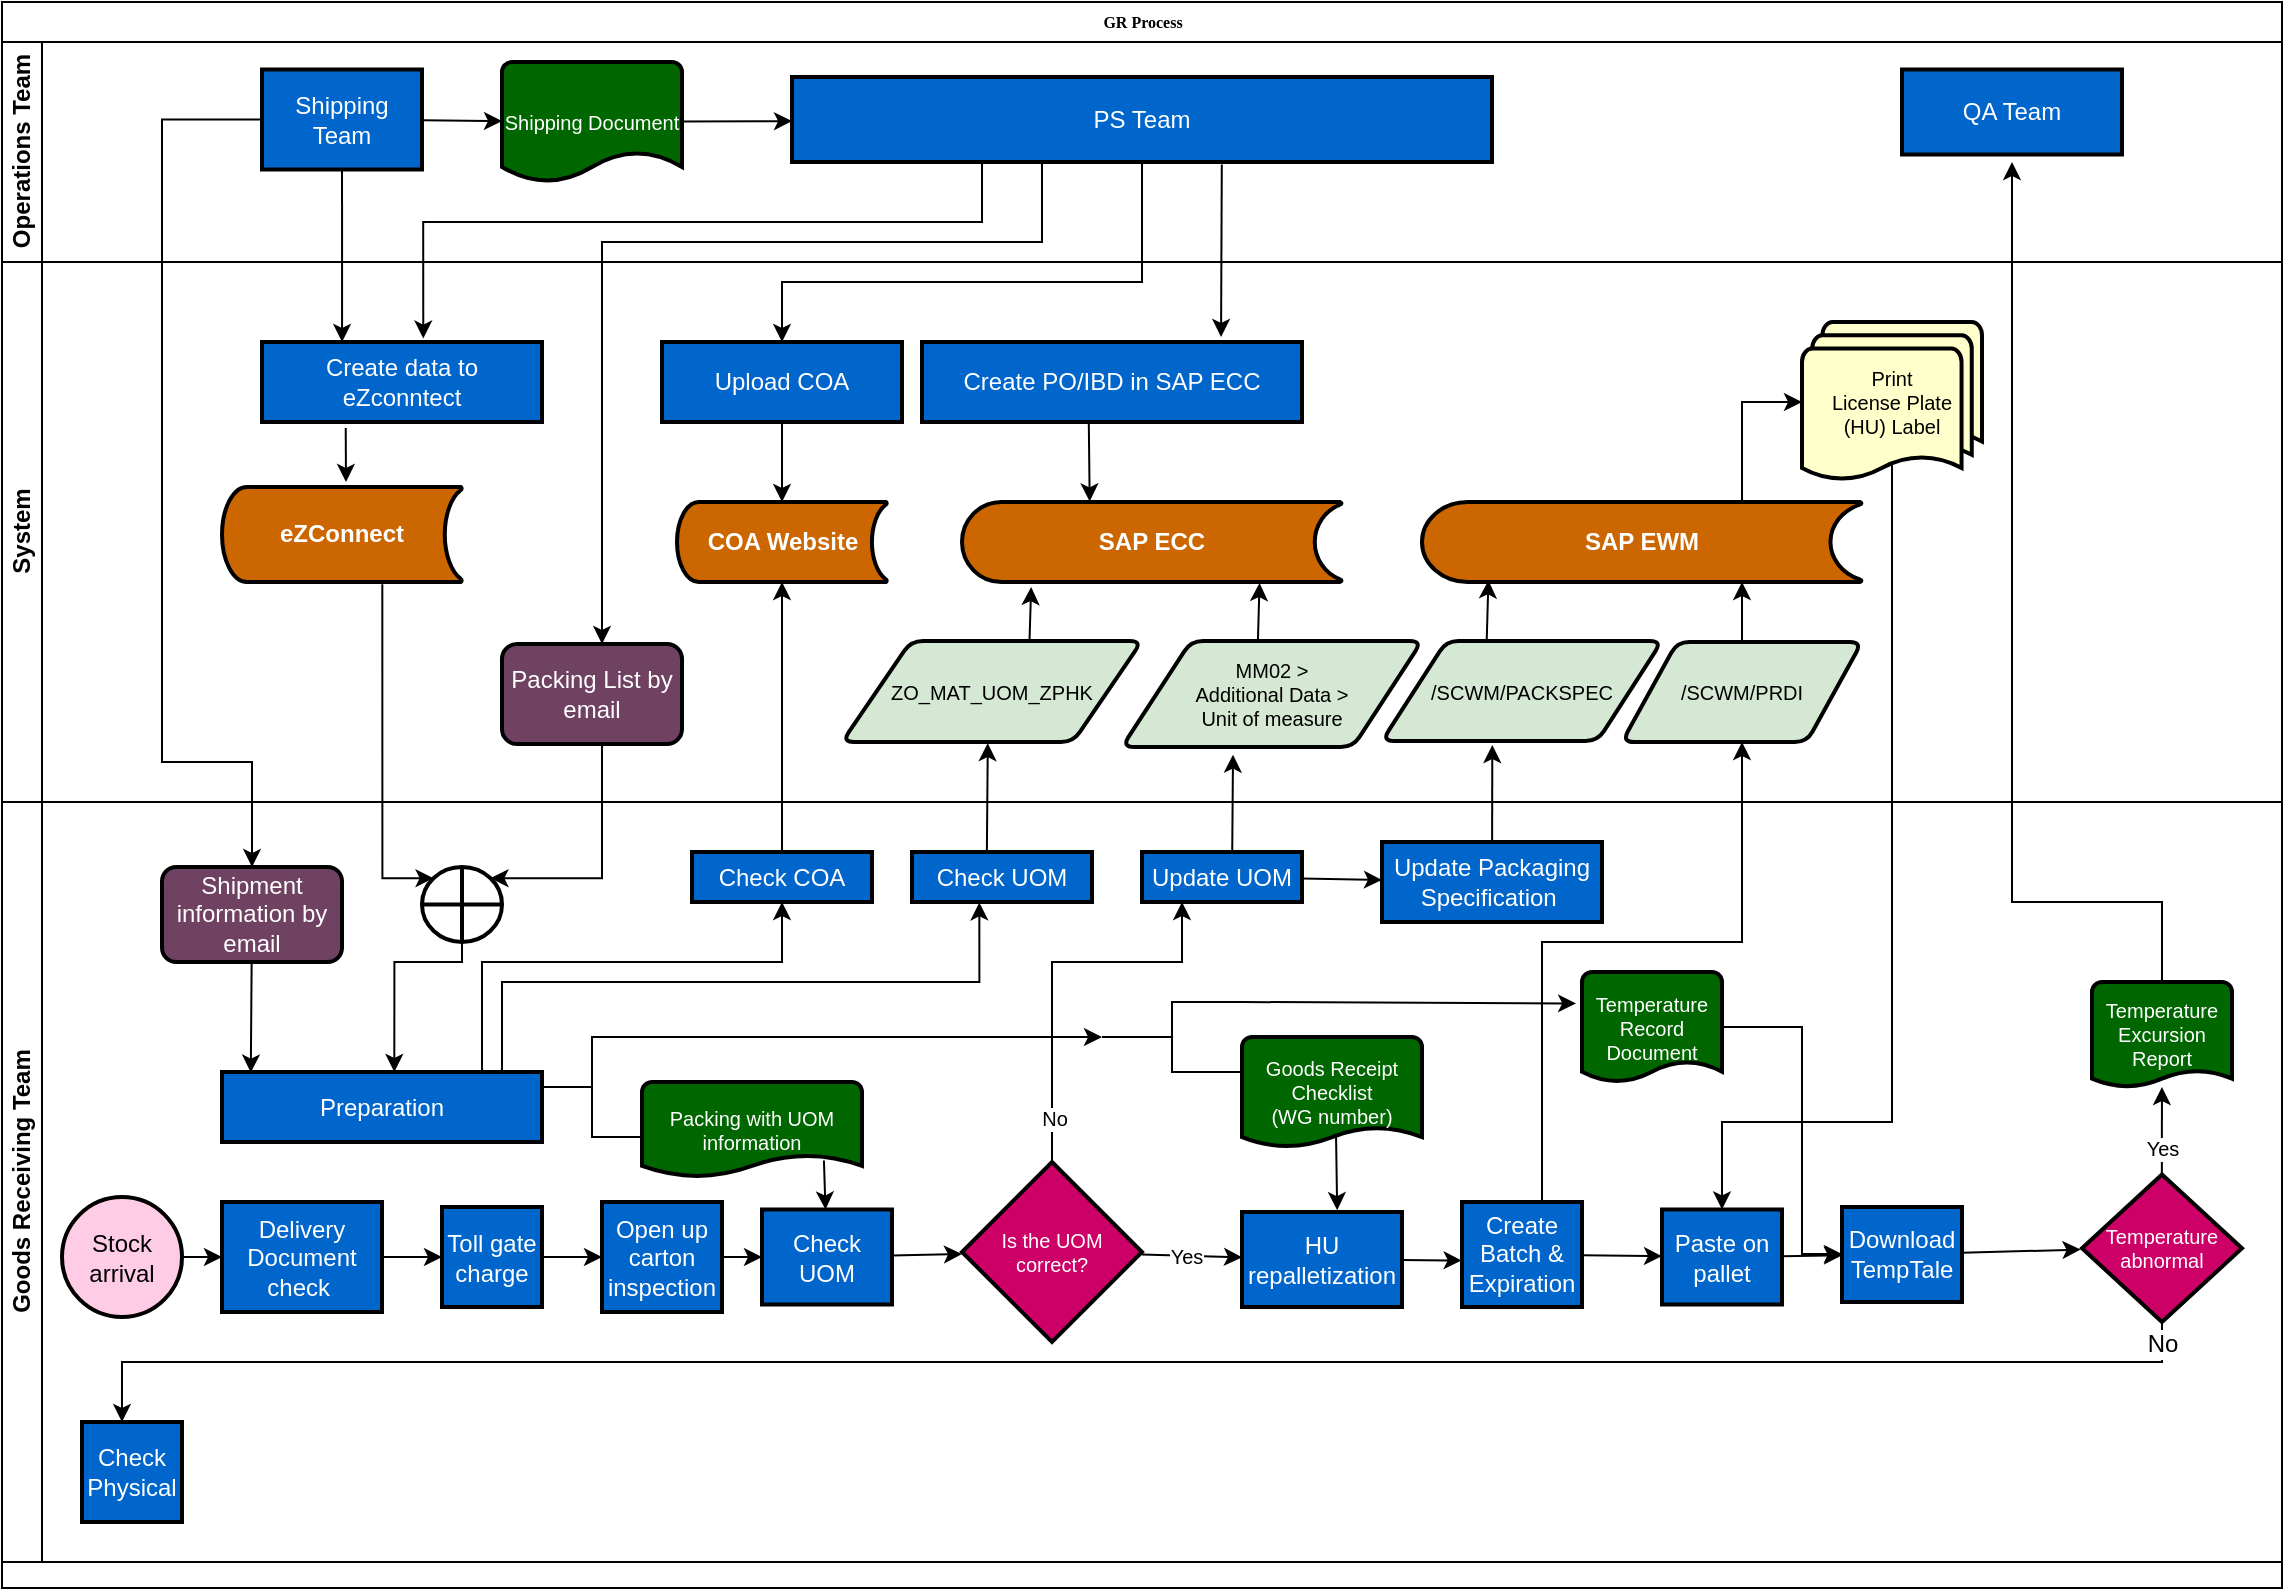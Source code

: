 <mxfile version="20.0.1" type="github">
  <diagram name="Page-1" id="c7488fd3-1785-93aa-aadb-54a6760d102a">
    <mxGraphModel dx="1874" dy="794" grid="1" gridSize="10" guides="1" tooltips="1" connect="1" arrows="1" fold="1" page="1" pageScale="1" pageWidth="1169" pageHeight="827" background="none" math="0" shadow="0">
      <root>
        <mxCell id="0" />
        <mxCell id="1" parent="0" />
        <mxCell id="2b4e8129b02d487f-1" value="GR Process" style="swimlane;html=1;childLayout=stackLayout;horizontal=1;startSize=20;horizontalStack=0;rounded=0;shadow=0;labelBackgroundColor=none;strokeWidth=1;fontFamily=Verdana;fontSize=8;align=center;" parent="1" vertex="1">
          <mxGeometry width="1140" height="793" as="geometry" />
        </mxCell>
        <mxCell id="Em4Xbs_RXhP2ANwOyE7_-51" style="edgeStyle=orthogonalEdgeStyle;rounded=0;orthogonalLoop=1;jettySize=auto;html=1;fontFamily=Helvetica;fontSize=10;fontColor=#FFFFFF;entryX=0.5;entryY=0;entryDx=0;entryDy=0;entryPerimeter=0;" parent="2b4e8129b02d487f-1" source="Em4Xbs_RXhP2ANwOyE7_-24" target="Em4Xbs_RXhP2ANwOyE7_-27" edge="1">
          <mxGeometry relative="1" as="geometry">
            <mxPoint x="400" y="120" as="sourcePoint" />
            <Array as="points">
              <mxPoint x="570" y="140" />
              <mxPoint x="390" y="140" />
            </Array>
          </mxGeometry>
        </mxCell>
        <mxCell id="2b4e8129b02d487f-2" value="Operations Team" style="swimlane;html=1;startSize=20;horizontal=0;" parent="2b4e8129b02d487f-1" vertex="1">
          <mxGeometry y="20" width="1140" height="110" as="geometry">
            <mxRectangle y="20" width="990" height="20" as="alternateBounds" />
          </mxGeometry>
        </mxCell>
        <mxCell id="Em4Xbs_RXhP2ANwOyE7_-25" value="" style="rounded=0;orthogonalLoop=1;jettySize=auto;html=1;fontFamily=Helvetica;fontSize=10;fontColor=#FFFFFF;" parent="2b4e8129b02d487f-2" source="Em4Xbs_RXhP2ANwOyE7_-11" target="Em4Xbs_RXhP2ANwOyE7_-24" edge="1">
          <mxGeometry relative="1" as="geometry" />
        </mxCell>
        <mxCell id="Em4Xbs_RXhP2ANwOyE7_-11" value="Shipping Document" style="strokeWidth=2;html=1;shape=mxgraph.flowchart.document2;whiteSpace=wrap;size=0.25;fontFamily=Helvetica;fontSize=10;fontColor=#FFFFFF;fillColor=#006600;" parent="2b4e8129b02d487f-2" vertex="1">
          <mxGeometry x="250" y="10" width="90" height="60" as="geometry" />
        </mxCell>
        <mxCell id="Em4Xbs_RXhP2ANwOyE7_-24" value="PS Team" style="whiteSpace=wrap;html=1;fillColor=#0066CC;fontColor=#FFFFFF;strokeWidth=2;" parent="2b4e8129b02d487f-2" vertex="1">
          <mxGeometry x="395" y="17.5" width="350" height="42.5" as="geometry" />
        </mxCell>
        <mxCell id="Em4Xbs_RXhP2ANwOyE7_-56" value="" style="edgeStyle=none;rounded=0;orthogonalLoop=1;jettySize=auto;html=1;fontFamily=Helvetica;fontSize=10;fontColor=#FFFFFF;" parent="2b4e8129b02d487f-2" source="Em4Xbs_RXhP2ANwOyE7_-55" target="Em4Xbs_RXhP2ANwOyE7_-11" edge="1">
          <mxGeometry relative="1" as="geometry" />
        </mxCell>
        <mxCell id="Em4Xbs_RXhP2ANwOyE7_-55" value="Shipping Team" style="whiteSpace=wrap;html=1;fillColor=#0066CC;fontColor=#FFFFFF;strokeWidth=2;" parent="2b4e8129b02d487f-2" vertex="1">
          <mxGeometry x="130" y="13.75" width="80" height="50" as="geometry" />
        </mxCell>
        <mxCell id="_yL_1v1rcMWnQihXfztT-48" value="QA Team" style="whiteSpace=wrap;html=1;fillColor=#0066CC;fontColor=#FFFFFF;strokeWidth=2;" vertex="1" parent="2b4e8129b02d487f-2">
          <mxGeometry x="950" y="13.75" width="110" height="42.5" as="geometry" />
        </mxCell>
        <mxCell id="Em4Xbs_RXhP2ANwOyE7_-58" value="" style="edgeStyle=orthogonalEdgeStyle;rounded=0;orthogonalLoop=1;jettySize=auto;html=1;fontFamily=Helvetica;fontSize=10;fontColor=#FFFFFF;elbow=vertical;" parent="2b4e8129b02d487f-1" source="Em4Xbs_RXhP2ANwOyE7_-55" target="Em4Xbs_RXhP2ANwOyE7_-57" edge="1">
          <mxGeometry relative="1" as="geometry">
            <Array as="points">
              <mxPoint x="80" y="59" />
              <mxPoint x="80" y="380" />
              <mxPoint x="125" y="380" />
            </Array>
          </mxGeometry>
        </mxCell>
        <mxCell id="Em4Xbs_RXhP2ANwOyE7_-65" value="" style="edgeStyle=none;rounded=0;orthogonalLoop=1;jettySize=auto;html=1;fontFamily=Helvetica;fontSize=10;fontColor=#FFFFFF;elbow=vertical;" parent="2b4e8129b02d487f-1" source="Em4Xbs_RXhP2ANwOyE7_-63" target="Em4Xbs_RXhP2ANwOyE7_-36" edge="1">
          <mxGeometry relative="1" as="geometry" />
        </mxCell>
        <mxCell id="Em4Xbs_RXhP2ANwOyE7_-96" style="edgeStyle=orthogonalEdgeStyle;rounded=0;orthogonalLoop=1;jettySize=auto;html=1;entryX=0;entryY=0;entryDx=0;entryDy=0;fontFamily=Helvetica;fontSize=10;fontColor=#FFFFFF;exitX=0.668;exitY=1.024;exitDx=0;exitDy=0;exitPerimeter=0;" parent="2b4e8129b02d487f-1" source="Em4Xbs_RXhP2ANwOyE7_-44" target="Em4Xbs_RXhP2ANwOyE7_-83" edge="1">
          <mxGeometry relative="1" as="geometry">
            <mxPoint x="200" y="300" as="sourcePoint" />
            <Array as="points">
              <mxPoint x="190" y="438" />
            </Array>
          </mxGeometry>
        </mxCell>
        <mxCell id="Em4Xbs_RXhP2ANwOyE7_-95" style="edgeStyle=orthogonalEdgeStyle;rounded=0;orthogonalLoop=1;jettySize=auto;html=1;entryX=1;entryY=0;entryDx=0;entryDy=0;fontFamily=Helvetica;fontSize=10;fontColor=#FFFFFF;" parent="2b4e8129b02d487f-1" source="Em4Xbs_RXhP2ANwOyE7_-60" target="Em4Xbs_RXhP2ANwOyE7_-83" edge="1">
          <mxGeometry relative="1" as="geometry">
            <Array as="points">
              <mxPoint x="300" y="438" />
            </Array>
          </mxGeometry>
        </mxCell>
        <mxCell id="Em4Xbs_RXhP2ANwOyE7_-97" style="edgeStyle=orthogonalEdgeStyle;rounded=0;orthogonalLoop=1;jettySize=auto;html=1;exitX=0.09;exitY=1.006;exitDx=0;exitDy=0;fontFamily=Helvetica;fontSize=10;fontColor=#FFFFFF;elbow=vertical;exitPerimeter=0;" parent="2b4e8129b02d487f-1" source="Em4Xbs_RXhP2ANwOyE7_-24" target="Em4Xbs_RXhP2ANwOyE7_-60" edge="1">
          <mxGeometry relative="1" as="geometry">
            <Array as="points">
              <mxPoint x="520" y="80" />
              <mxPoint x="520" y="120" />
              <mxPoint x="300" y="120" />
            </Array>
          </mxGeometry>
        </mxCell>
        <mxCell id="Em4Xbs_RXhP2ANwOyE7_-111" style="edgeStyle=none;rounded=0;orthogonalLoop=1;jettySize=auto;html=1;fontFamily=Helvetica;fontSize=10;fontColor=#FFFFFF;elbow=vertical;exitX=0.614;exitY=1.029;exitDx=0;exitDy=0;exitPerimeter=0;entryX=0.787;entryY=-0.063;entryDx=0;entryDy=0;entryPerimeter=0;" parent="2b4e8129b02d487f-1" source="Em4Xbs_RXhP2ANwOyE7_-24" edge="1" target="Em4Xbs_RXhP2ANwOyE7_-61">
          <mxGeometry relative="1" as="geometry">
            <mxPoint x="610" y="160" as="targetPoint" />
          </mxGeometry>
        </mxCell>
        <mxCell id="Em4Xbs_RXhP2ANwOyE7_-118" value="" style="rounded=0;orthogonalLoop=1;jettySize=auto;html=1;fontFamily=Helvetica;fontSize=10;fontColor=#FFFFFF;elbow=vertical;exitX=0.416;exitY=-0.012;exitDx=0;exitDy=0;exitPerimeter=0;entryX=0.486;entryY=1.011;entryDx=0;entryDy=0;entryPerimeter=0;" parent="2b4e8129b02d487f-1" source="Em4Xbs_RXhP2ANwOyE7_-66" target="Em4Xbs_RXhP2ANwOyE7_-67" edge="1">
          <mxGeometry relative="1" as="geometry" />
        </mxCell>
        <mxCell id="Em4Xbs_RXhP2ANwOyE7_-136" value="" style="rounded=0;orthogonalLoop=1;jettySize=auto;html=1;fontFamily=Helvetica;fontSize=10;fontColor=#000000;elbow=vertical;entryX=0.286;entryY=0;entryDx=0;entryDy=0;entryPerimeter=0;" parent="2b4e8129b02d487f-1" source="Em4Xbs_RXhP2ANwOyE7_-55" target="Em4Xbs_RXhP2ANwOyE7_-38" edge="1">
          <mxGeometry relative="1" as="geometry" />
        </mxCell>
        <mxCell id="Em4Xbs_RXhP2ANwOyE7_-142" style="edgeStyle=orthogonalEdgeStyle;rounded=0;orthogonalLoop=1;jettySize=auto;html=1;entryX=0.576;entryY=-0.043;entryDx=0;entryDy=0;entryPerimeter=0;fontFamily=Helvetica;fontSize=10;fontColor=#000000;elbow=vertical;" parent="2b4e8129b02d487f-1" source="Em4Xbs_RXhP2ANwOyE7_-24" target="Em4Xbs_RXhP2ANwOyE7_-38" edge="1">
          <mxGeometry relative="1" as="geometry">
            <Array as="points">
              <mxPoint x="490" y="110" />
              <mxPoint x="211" y="110" />
            </Array>
          </mxGeometry>
        </mxCell>
        <mxCell id="Em4Xbs_RXhP2ANwOyE7_-149" value="" style="edgeStyle=none;rounded=0;orthogonalLoop=1;jettySize=auto;html=1;fontFamily=Helvetica;fontSize=10;fontColor=#000000;elbow=vertical;entryX=0.37;entryY=1.072;entryDx=0;entryDy=0;entryPerimeter=0;exitX=0.564;exitY=-0.004;exitDx=0;exitDy=0;exitPerimeter=0;" parent="2b4e8129b02d487f-1" source="Em4Xbs_RXhP2ANwOyE7_-132" target="Em4Xbs_RXhP2ANwOyE7_-148" edge="1">
          <mxGeometry relative="1" as="geometry">
            <mxPoint x="616" y="420" as="sourcePoint" />
          </mxGeometry>
        </mxCell>
        <mxCell id="Em4Xbs_RXhP2ANwOyE7_-9" value="System" style="swimlane;html=1;startSize=20;horizontal=0;" parent="2b4e8129b02d487f-1" vertex="1">
          <mxGeometry y="130" width="1140" height="270" as="geometry" />
        </mxCell>
        <mxCell id="Em4Xbs_RXhP2ANwOyE7_-27" value="Upload COA" style="whiteSpace=wrap;html=1;fillColor=#0066CC;fontColor=#FFFFFF;strokeWidth=2;" parent="Em4Xbs_RXhP2ANwOyE7_-9" vertex="1">
          <mxGeometry x="330" y="40" width="120" height="40" as="geometry" />
        </mxCell>
        <mxCell id="Em4Xbs_RXhP2ANwOyE7_-34" value="&lt;font style=&quot;font-size: 12px;&quot;&gt;&lt;b&gt;SAP ECC&lt;/b&gt;&lt;/font&gt;" style="strokeWidth=2;html=1;shape=mxgraph.flowchart.stored_data;whiteSpace=wrap;fontFamily=Helvetica;fontSize=10;fontColor=#FFFFFF;fillColor=#CC6600;" parent="Em4Xbs_RXhP2ANwOyE7_-9" vertex="1">
          <mxGeometry x="480" y="120" width="190" height="40" as="geometry" />
        </mxCell>
        <mxCell id="Em4Xbs_RXhP2ANwOyE7_-36" value="&lt;b&gt;&lt;font style=&quot;font-size: 12px;&quot;&gt;COA Website&lt;/font&gt;&lt;/b&gt;" style="strokeWidth=2;html=1;shape=mxgraph.flowchart.stored_data;whiteSpace=wrap;fontFamily=Helvetica;fontSize=10;fontColor=#FFFFFF;fillColor=#CC6600;" parent="Em4Xbs_RXhP2ANwOyE7_-9" vertex="1">
          <mxGeometry x="337.5" y="120" width="105" height="40" as="geometry" />
        </mxCell>
        <mxCell id="Em4Xbs_RXhP2ANwOyE7_-37" value="" style="edgeStyle=none;rounded=0;orthogonalLoop=1;jettySize=auto;html=1;fontFamily=Helvetica;fontSize=10;fontColor=#FFFFFF;" parent="Em4Xbs_RXhP2ANwOyE7_-9" source="Em4Xbs_RXhP2ANwOyE7_-27" target="Em4Xbs_RXhP2ANwOyE7_-36" edge="1">
          <mxGeometry relative="1" as="geometry" />
        </mxCell>
        <mxCell id="Em4Xbs_RXhP2ANwOyE7_-45" value="" style="edgeStyle=none;rounded=0;orthogonalLoop=1;jettySize=auto;html=1;fontFamily=Helvetica;fontSize=10;fontColor=#FFFFFF;exitX=0.299;exitY=1.074;exitDx=0;exitDy=0;exitPerimeter=0;" parent="Em4Xbs_RXhP2ANwOyE7_-9" source="Em4Xbs_RXhP2ANwOyE7_-38" edge="1">
          <mxGeometry relative="1" as="geometry">
            <mxPoint x="172" y="110" as="targetPoint" />
          </mxGeometry>
        </mxCell>
        <mxCell id="Em4Xbs_RXhP2ANwOyE7_-38" value="Create data to eZconntect" style="whiteSpace=wrap;html=1;fillColor=#0066CC;fontColor=#FFFFFF;strokeWidth=2;" parent="Em4Xbs_RXhP2ANwOyE7_-9" vertex="1">
          <mxGeometry x="130" y="40" width="140" height="40" as="geometry" />
        </mxCell>
        <mxCell id="Em4Xbs_RXhP2ANwOyE7_-44" value="&lt;b&gt;&lt;font style=&quot;font-size: 12px;&quot;&gt;eZConnect&lt;/font&gt;&lt;/b&gt;" style="strokeWidth=2;html=1;shape=mxgraph.flowchart.stored_data;whiteSpace=wrap;fontFamily=Helvetica;fontSize=10;fontColor=#FFFFFF;fillColor=#CC6600;" parent="Em4Xbs_RXhP2ANwOyE7_-9" vertex="1">
          <mxGeometry x="110" y="112.5" width="120" height="47.5" as="geometry" />
        </mxCell>
        <mxCell id="Em4Xbs_RXhP2ANwOyE7_-62" value="" style="edgeStyle=none;rounded=0;orthogonalLoop=1;jettySize=auto;html=1;fontFamily=Helvetica;fontSize=10;fontColor=#FFFFFF;exitX=0.439;exitY=1.022;exitDx=0;exitDy=0;exitPerimeter=0;entryX=0.336;entryY=-0.007;entryDx=0;entryDy=0;entryPerimeter=0;" parent="Em4Xbs_RXhP2ANwOyE7_-9" source="Em4Xbs_RXhP2ANwOyE7_-61" target="Em4Xbs_RXhP2ANwOyE7_-34" edge="1">
          <mxGeometry relative="1" as="geometry" />
        </mxCell>
        <mxCell id="Em4Xbs_RXhP2ANwOyE7_-61" value="Create PO/IBD in SAP ECC" style="whiteSpace=wrap;html=1;fillColor=#0066CC;fontColor=#FFFFFF;strokeWidth=2;" parent="Em4Xbs_RXhP2ANwOyE7_-9" vertex="1">
          <mxGeometry x="460" y="40" width="190" height="40" as="geometry" />
        </mxCell>
        <mxCell id="Em4Xbs_RXhP2ANwOyE7_-108" value="" style="edgeStyle=none;rounded=0;orthogonalLoop=1;jettySize=auto;html=1;fontFamily=Helvetica;fontSize=10;fontColor=#FFFFFF;elbow=vertical;entryX=0.182;entryY=1.063;entryDx=0;entryDy=0;entryPerimeter=0;exitX=0.625;exitY=0.001;exitDx=0;exitDy=0;exitPerimeter=0;" parent="Em4Xbs_RXhP2ANwOyE7_-9" source="Em4Xbs_RXhP2ANwOyE7_-67" target="Em4Xbs_RXhP2ANwOyE7_-34" edge="1">
          <mxGeometry relative="1" as="geometry">
            <mxPoint x="535" y="175" as="targetPoint" />
          </mxGeometry>
        </mxCell>
        <mxCell id="Em4Xbs_RXhP2ANwOyE7_-67" value="ZO_MAT_UOM_ZPHK" style="shape=parallelogram;html=1;strokeWidth=2;perimeter=parallelogramPerimeter;whiteSpace=wrap;rounded=1;arcSize=12;size=0.23;fontFamily=Helvetica;fontSize=10;fontColor=#000000;fillColor=#D5E8D4;" parent="Em4Xbs_RXhP2ANwOyE7_-9" vertex="1">
          <mxGeometry x="420" y="189.5" width="150" height="50.5" as="geometry" />
        </mxCell>
        <mxCell id="Em4Xbs_RXhP2ANwOyE7_-60" value="Packing List by email" style="whiteSpace=wrap;html=1;fillColor=#704262;fontColor=#FFFFFF;rounded=1;strokeWidth=2;" parent="Em4Xbs_RXhP2ANwOyE7_-9" vertex="1">
          <mxGeometry x="250" y="191" width="90" height="50" as="geometry" />
        </mxCell>
        <mxCell id="_yL_1v1rcMWnQihXfztT-46" value="" style="rounded=0;orthogonalLoop=1;jettySize=auto;html=1;fontFamily=Helvetica;fontSize=10;fontColor=#FFFFFF;exitX=0.374;exitY=-0.01;exitDx=0;exitDy=0;entryX=0.151;entryY=0.98;entryDx=0;entryDy=0;entryPerimeter=0;exitPerimeter=0;" edge="1" parent="Em4Xbs_RXhP2ANwOyE7_-9" source="Em4Xbs_RXhP2ANwOyE7_-146" target="Em4Xbs_RXhP2ANwOyE7_-150">
          <mxGeometry relative="1" as="geometry" />
        </mxCell>
        <mxCell id="Em4Xbs_RXhP2ANwOyE7_-146" value="&lt;font style=&quot;font-size: 10px;&quot;&gt;/SCWM/PACKSPEC&lt;/font&gt;" style="shape=parallelogram;html=1;strokeWidth=2;perimeter=parallelogramPerimeter;whiteSpace=wrap;rounded=1;arcSize=12;size=0.23;fontFamily=Helvetica;fontSize=10;fontColor=#000000;fillColor=#D5E8D4;" parent="Em4Xbs_RXhP2ANwOyE7_-9" vertex="1">
          <mxGeometry x="690" y="189.5" width="140" height="50" as="geometry" />
        </mxCell>
        <mxCell id="_yL_1v1rcMWnQihXfztT-6" style="rounded=0;orthogonalLoop=1;jettySize=auto;html=1;entryX=0.783;entryY=1.013;entryDx=0;entryDy=0;entryPerimeter=0;fontSize=9;exitX=0.453;exitY=0.001;exitDx=0;exitDy=0;exitPerimeter=0;" edge="1" parent="Em4Xbs_RXhP2ANwOyE7_-9" source="Em4Xbs_RXhP2ANwOyE7_-148" target="Em4Xbs_RXhP2ANwOyE7_-34">
          <mxGeometry relative="1" as="geometry" />
        </mxCell>
        <mxCell id="Em4Xbs_RXhP2ANwOyE7_-148" value="&lt;font style=&quot;font-size: 10px;&quot;&gt;MM02 &amp;gt; &lt;br&gt;Additional Data &amp;gt; &lt;br&gt;Unit of measure&lt;/font&gt;" style="shape=parallelogram;html=1;strokeWidth=2;perimeter=parallelogramPerimeter;whiteSpace=wrap;rounded=1;arcSize=12;size=0.23;fontFamily=Helvetica;fontSize=10;fontColor=#000000;fillColor=#D5E8D4;" parent="Em4Xbs_RXhP2ANwOyE7_-9" vertex="1">
          <mxGeometry x="560" y="189.5" width="150" height="53" as="geometry" />
        </mxCell>
        <mxCell id="_yL_1v1rcMWnQihXfztT-47" style="edgeStyle=orthogonalEdgeStyle;rounded=0;orthogonalLoop=1;jettySize=auto;html=1;entryX=0;entryY=0.5;entryDx=0;entryDy=0;entryPerimeter=0;fontFamily=Helvetica;fontSize=10;fontColor=#FFFFFF;" edge="1" parent="Em4Xbs_RXhP2ANwOyE7_-9" source="Em4Xbs_RXhP2ANwOyE7_-150" target="_yL_1v1rcMWnQihXfztT-25">
          <mxGeometry relative="1" as="geometry">
            <Array as="points">
              <mxPoint x="870" y="70" />
            </Array>
          </mxGeometry>
        </mxCell>
        <mxCell id="Em4Xbs_RXhP2ANwOyE7_-150" value="&lt;b&gt;&lt;font style=&quot;font-size: 12px;&quot;&gt;SAP EWM&lt;/font&gt;&lt;/b&gt;" style="strokeWidth=2;html=1;shape=mxgraph.flowchart.stored_data;whiteSpace=wrap;fontFamily=Helvetica;fontSize=10;fontColor=#FFFFFF;fillColor=#CC6600;" parent="Em4Xbs_RXhP2ANwOyE7_-9" vertex="1">
          <mxGeometry x="710" y="120" width="220" height="40" as="geometry" />
        </mxCell>
        <mxCell id="_yL_1v1rcMWnQihXfztT-21" value="" style="edgeStyle=none;rounded=0;orthogonalLoop=1;jettySize=auto;html=1;fontFamily=Helvetica;fontSize=10;fontColor=#FFFFFF;" edge="1" parent="Em4Xbs_RXhP2ANwOyE7_-9">
          <mxGeometry relative="1" as="geometry">
            <mxPoint x="870" y="190" as="sourcePoint" />
            <mxPoint x="870" y="160" as="targetPoint" />
          </mxGeometry>
        </mxCell>
        <mxCell id="_yL_1v1rcMWnQihXfztT-19" value="/SCWM/PRDI" style="shape=parallelogram;html=1;strokeWidth=2;perimeter=parallelogramPerimeter;whiteSpace=wrap;rounded=1;arcSize=12;size=0.23;fontFamily=Helvetica;fontSize=10;fontColor=#000000;fillColor=#D5E8D4;" vertex="1" parent="Em4Xbs_RXhP2ANwOyE7_-9">
          <mxGeometry x="810" y="190" width="120" height="50" as="geometry" />
        </mxCell>
        <mxCell id="_yL_1v1rcMWnQihXfztT-25" value="Print&lt;br&gt;License Plate&lt;br&gt;(HU) Label" style="strokeWidth=2;html=1;shape=mxgraph.flowchart.multi-document;whiteSpace=wrap;fontFamily=Helvetica;fontSize=10;fontColor=#000000;fillColor=#FFFFCC;" vertex="1" parent="Em4Xbs_RXhP2ANwOyE7_-9">
          <mxGeometry x="900" y="30" width="90" height="80" as="geometry" />
        </mxCell>
        <mxCell id="_yL_1v1rcMWnQihXfztT-1" value="" style="edgeStyle=none;rounded=0;orthogonalLoop=1;jettySize=auto;html=1;entryX=0.394;entryY=1.04;entryDx=0;entryDy=0;entryPerimeter=0;" edge="1" parent="2b4e8129b02d487f-1" source="Em4Xbs_RXhP2ANwOyE7_-154" target="Em4Xbs_RXhP2ANwOyE7_-146">
          <mxGeometry relative="1" as="geometry">
            <mxPoint x="750" y="370" as="targetPoint" />
          </mxGeometry>
        </mxCell>
        <mxCell id="_yL_1v1rcMWnQihXfztT-22" style="edgeStyle=orthogonalEdgeStyle;rounded=0;orthogonalLoop=1;jettySize=auto;html=1;fontFamily=Helvetica;fontSize=10;fontColor=#FFFFFF;" edge="1" parent="2b4e8129b02d487f-1" source="_yL_1v1rcMWnQihXfztT-10" target="_yL_1v1rcMWnQihXfztT-19">
          <mxGeometry relative="1" as="geometry">
            <Array as="points">
              <mxPoint x="770" y="470" />
              <mxPoint x="870" y="470" />
            </Array>
          </mxGeometry>
        </mxCell>
        <mxCell id="_yL_1v1rcMWnQihXfztT-37" style="edgeStyle=orthogonalEdgeStyle;rounded=0;orthogonalLoop=1;jettySize=auto;html=1;entryX=0.5;entryY=0;entryDx=0;entryDy=0;fontFamily=Helvetica;fontSize=10;fontColor=#FFFFFF;exitX=0.5;exitY=0.88;exitDx=0;exitDy=0;exitPerimeter=0;" edge="1" parent="2b4e8129b02d487f-1" source="_yL_1v1rcMWnQihXfztT-25" target="_yL_1v1rcMWnQihXfztT-34">
          <mxGeometry relative="1" as="geometry">
            <Array as="points">
              <mxPoint x="945" y="560" />
              <mxPoint x="860" y="560" />
            </Array>
          </mxGeometry>
        </mxCell>
        <mxCell id="_yL_1v1rcMWnQihXfztT-68" style="edgeStyle=orthogonalEdgeStyle;rounded=0;orthogonalLoop=1;jettySize=auto;html=1;fontFamily=Helvetica;fontSize=12;fontColor=#FFFFFF;" edge="1" parent="2b4e8129b02d487f-1" source="_yL_1v1rcMWnQihXfztT-58">
          <mxGeometry relative="1" as="geometry">
            <mxPoint x="1005" y="80" as="targetPoint" />
            <Array as="points">
              <mxPoint x="1080" y="450" />
              <mxPoint x="1005" y="450" />
            </Array>
          </mxGeometry>
        </mxCell>
        <mxCell id="2b4e8129b02d487f-3" value="Goods Receiving Team" style="swimlane;html=1;startSize=20;horizontal=0;" parent="2b4e8129b02d487f-1" vertex="1">
          <mxGeometry y="400" width="1140" height="380" as="geometry" />
        </mxCell>
        <mxCell id="_yL_1v1rcMWnQihXfztT-28" value="" style="edgeStyle=none;rounded=0;orthogonalLoop=1;jettySize=auto;html=1;fontFamily=Helvetica;fontSize=10;fontColor=#FFFFFF;" edge="1" parent="2b4e8129b02d487f-3" source="Em4Xbs_RXhP2ANwOyE7_-10" target="_yL_1v1rcMWnQihXfztT-26">
          <mxGeometry relative="1" as="geometry" />
        </mxCell>
        <mxCell id="Em4Xbs_RXhP2ANwOyE7_-10" value="Stock arrival" style="strokeWidth=2;html=1;shape=mxgraph.flowchart.start_2;whiteSpace=wrap;fillColor=#FFCCE6;fontColor=#000000;" parent="2b4e8129b02d487f-3" vertex="1">
          <mxGeometry x="30" y="197.5" width="60" height="60" as="geometry" />
        </mxCell>
        <mxCell id="Em4Xbs_RXhP2ANwOyE7_-72" value="" style="edgeStyle=none;rounded=0;orthogonalLoop=1;jettySize=auto;html=1;fontFamily=Helvetica;fontSize=10;fontColor=#FFFFFF;elbow=vertical;entryX=0.09;entryY=0.008;entryDx=0;entryDy=0;entryPerimeter=0;" parent="2b4e8129b02d487f-3" source="Em4Xbs_RXhP2ANwOyE7_-57" edge="1" target="Em4Xbs_RXhP2ANwOyE7_-102">
          <mxGeometry relative="1" as="geometry">
            <mxPoint x="152.5" y="135" as="targetPoint" />
          </mxGeometry>
        </mxCell>
        <mxCell id="Em4Xbs_RXhP2ANwOyE7_-57" value="Shipment information by email" style="whiteSpace=wrap;html=1;fillColor=#704262;fontColor=#FFFFFF;rounded=1;strokeWidth=2;" parent="2b4e8129b02d487f-3" vertex="1">
          <mxGeometry x="80" y="32.5" width="90" height="47.5" as="geometry" />
        </mxCell>
        <mxCell id="Em4Xbs_RXhP2ANwOyE7_-63" value="Check COA" style="whiteSpace=wrap;html=1;fillColor=#0066CC;fontColor=#FFFFFF;strokeWidth=2;" parent="2b4e8129b02d487f-3" vertex="1">
          <mxGeometry x="345" y="25" width="90" height="25" as="geometry" />
        </mxCell>
        <mxCell id="Em4Xbs_RXhP2ANwOyE7_-66" value="Check UOM" style="whiteSpace=wrap;html=1;fillColor=#0066CC;fontColor=#FFFFFF;strokeWidth=2;" parent="2b4e8129b02d487f-3" vertex="1">
          <mxGeometry x="455" y="25" width="90" height="25" as="geometry" />
        </mxCell>
        <mxCell id="Em4Xbs_RXhP2ANwOyE7_-83" value="" style="shape=orEllipse;perimeter=ellipsePerimeter;whiteSpace=wrap;html=1;backgroundOutline=1;fontFamily=Helvetica;fontSize=10;fontColor=#FFFFFF;strokeColor=default;strokeWidth=2;fillColor=#FFFFFF;" parent="2b4e8129b02d487f-3" vertex="1">
          <mxGeometry x="210" y="32.5" width="40" height="37.5" as="geometry" />
        </mxCell>
        <mxCell id="Em4Xbs_RXhP2ANwOyE7_-85" style="rounded=0;orthogonalLoop=1;jettySize=auto;html=1;fontFamily=Helvetica;fontSize=10;fontColor=#FFFFFF;elbow=vertical;edgeStyle=orthogonalEdgeStyle;" parent="2b4e8129b02d487f-3" source="Em4Xbs_RXhP2ANwOyE7_-83" edge="1">
          <mxGeometry relative="1" as="geometry">
            <mxPoint x="196.154" y="135" as="targetPoint" />
            <Array as="points">
              <mxPoint x="230" y="80" />
              <mxPoint x="196" y="80" />
            </Array>
          </mxGeometry>
        </mxCell>
        <mxCell id="Em4Xbs_RXhP2ANwOyE7_-105" style="edgeStyle=orthogonalEdgeStyle;rounded=0;orthogonalLoop=1;jettySize=auto;html=1;entryX=0.5;entryY=1;entryDx=0;entryDy=0;fontFamily=Helvetica;fontSize=10;fontColor=#FFFFFF;elbow=vertical;" parent="2b4e8129b02d487f-3" source="Em4Xbs_RXhP2ANwOyE7_-102" target="Em4Xbs_RXhP2ANwOyE7_-63" edge="1">
          <mxGeometry relative="1" as="geometry">
            <Array as="points">
              <mxPoint x="240" y="80" />
              <mxPoint x="390" y="80" />
            </Array>
          </mxGeometry>
        </mxCell>
        <mxCell id="Em4Xbs_RXhP2ANwOyE7_-102" value="Preparation" style="whiteSpace=wrap;html=1;fillColor=#0066CC;fontColor=#FFFFFF;strokeWidth=2;" parent="2b4e8129b02d487f-3" vertex="1">
          <mxGeometry x="110" y="135" width="160" height="35" as="geometry" />
        </mxCell>
        <mxCell id="Em4Xbs_RXhP2ANwOyE7_-116" value="" style="edgeStyle=none;rounded=0;orthogonalLoop=1;jettySize=auto;html=1;fontFamily=Helvetica;fontSize=10;fontColor=#FFFFFF;elbow=vertical;" parent="2b4e8129b02d487f-3" source="Em4Xbs_RXhP2ANwOyE7_-112" target="Em4Xbs_RXhP2ANwOyE7_-115" edge="1">
          <mxGeometry relative="1" as="geometry" />
        </mxCell>
        <mxCell id="Em4Xbs_RXhP2ANwOyE7_-112" value="Open up carton inspection" style="whiteSpace=wrap;html=1;fillColor=#0066CC;fontColor=#FFFFFF;strokeWidth=2;" parent="2b4e8129b02d487f-3" vertex="1">
          <mxGeometry x="300" y="200" width="60" height="55" as="geometry" />
        </mxCell>
        <mxCell id="Em4Xbs_RXhP2ANwOyE7_-123" value="" style="edgeStyle=none;rounded=0;orthogonalLoop=1;jettySize=auto;html=1;fontFamily=Helvetica;fontSize=10;fontColor=#FFFFFF;elbow=vertical;" parent="2b4e8129b02d487f-3" source="Em4Xbs_RXhP2ANwOyE7_-115" target="Em4Xbs_RXhP2ANwOyE7_-122" edge="1">
          <mxGeometry relative="1" as="geometry" />
        </mxCell>
        <mxCell id="Em4Xbs_RXhP2ANwOyE7_-115" value="Check UOM" style="whiteSpace=wrap;html=1;fillColor=#0066CC;fontColor=#FFFFFF;strokeWidth=2;" parent="2b4e8129b02d487f-3" vertex="1">
          <mxGeometry x="380" y="203.75" width="65" height="47.5" as="geometry" />
        </mxCell>
        <mxCell id="Em4Xbs_RXhP2ANwOyE7_-117" style="edgeStyle=orthogonalEdgeStyle;rounded=0;orthogonalLoop=1;jettySize=auto;html=1;fontFamily=Helvetica;fontSize=10;fontColor=#FFFFFF;elbow=vertical;entryX=0.374;entryY=1.008;entryDx=0;entryDy=0;entryPerimeter=0;" parent="2b4e8129b02d487f-3" source="Em4Xbs_RXhP2ANwOyE7_-102" target="Em4Xbs_RXhP2ANwOyE7_-66" edge="1">
          <mxGeometry relative="1" as="geometry">
            <mxPoint x="250" y="130" as="sourcePoint" />
            <mxPoint x="540" y="90" as="targetPoint" />
            <Array as="points">
              <mxPoint x="250" y="90" />
              <mxPoint x="489" y="90" />
            </Array>
          </mxGeometry>
        </mxCell>
        <mxCell id="Em4Xbs_RXhP2ANwOyE7_-121" value="" style="edgeStyle=none;rounded=0;orthogonalLoop=1;jettySize=auto;html=1;fontFamily=Helvetica;fontSize=10;fontColor=#FFFFFF;elbow=vertical;exitX=0.827;exitY=0.826;exitDx=0;exitDy=0;exitPerimeter=0;" parent="2b4e8129b02d487f-3" source="Em4Xbs_RXhP2ANwOyE7_-119" target="Em4Xbs_RXhP2ANwOyE7_-115" edge="1">
          <mxGeometry relative="1" as="geometry" />
        </mxCell>
        <mxCell id="Em4Xbs_RXhP2ANwOyE7_-119" value="Packing with UOM information" style="strokeWidth=2;html=1;shape=mxgraph.flowchart.document2;whiteSpace=wrap;size=0.233;fontFamily=Helvetica;fontSize=10;fontColor=#FFFFFF;fillColor=#006600;" parent="2b4e8129b02d487f-3" vertex="1">
          <mxGeometry x="320" y="140" width="110" height="47.5" as="geometry" />
        </mxCell>
        <mxCell id="Em4Xbs_RXhP2ANwOyE7_-122" value="Is the UOM correct?" style="strokeWidth=2;html=1;shape=mxgraph.flowchart.decision;whiteSpace=wrap;fontFamily=Helvetica;fontSize=10;fontColor=#FFFFFF;fillColor=#CC0066;" parent="2b4e8129b02d487f-3" vertex="1">
          <mxGeometry x="480" y="180" width="90" height="90" as="geometry" />
        </mxCell>
        <mxCell id="Em4Xbs_RXhP2ANwOyE7_-132" value="Update UOM" style="whiteSpace=wrap;html=1;fillColor=#0066CC;fontColor=#FFFFFF;strokeWidth=2;" parent="2b4e8129b02d487f-3" vertex="1">
          <mxGeometry x="570" y="25" width="80" height="25" as="geometry" />
        </mxCell>
        <mxCell id="Em4Xbs_RXhP2ANwOyE7_-133" value="" style="edgeStyle=orthogonalEdgeStyle;rounded=0;orthogonalLoop=1;jettySize=auto;html=1;fontFamily=Helvetica;fontSize=10;fontColor=#000000;elbow=vertical;" parent="2b4e8129b02d487f-3" source="Em4Xbs_RXhP2ANwOyE7_-122" target="Em4Xbs_RXhP2ANwOyE7_-132" edge="1">
          <mxGeometry relative="1" as="geometry">
            <Array as="points">
              <mxPoint x="525" y="80" />
              <mxPoint x="590" y="80" />
            </Array>
          </mxGeometry>
        </mxCell>
        <mxCell id="Em4Xbs_RXhP2ANwOyE7_-134" value="&lt;font style=&quot;&quot; color=&quot;#000000&quot;&gt;No&lt;/font&gt;" style="edgeLabel;html=1;align=center;verticalAlign=middle;resizable=0;points=[];fontSize=10;fontFamily=Helvetica;fontColor=#FFFFFF;" parent="Em4Xbs_RXhP2ANwOyE7_-133" vertex="1" connectable="0">
          <mxGeometry x="-0.772" y="-1" relative="1" as="geometry">
            <mxPoint as="offset" />
          </mxGeometry>
        </mxCell>
        <mxCell id="_yL_1v1rcMWnQihXfztT-11" value="" style="rounded=0;orthogonalLoop=1;jettySize=auto;html=1;fontSize=9;entryX=-0.003;entryY=0.557;entryDx=0;entryDy=0;entryPerimeter=0;" edge="1" parent="2b4e8129b02d487f-3" source="Em4Xbs_RXhP2ANwOyE7_-130" target="_yL_1v1rcMWnQihXfztT-10">
          <mxGeometry relative="1" as="geometry" />
        </mxCell>
        <mxCell id="Em4Xbs_RXhP2ANwOyE7_-130" value="HU repalletization" style="whiteSpace=wrap;html=1;fillColor=#0066CC;fontColor=#FFFFFF;strokeWidth=2;" parent="2b4e8129b02d487f-3" vertex="1">
          <mxGeometry x="620" y="205" width="80" height="47.5" as="geometry" />
        </mxCell>
        <mxCell id="Em4Xbs_RXhP2ANwOyE7_-131" value="" style="edgeStyle=none;rounded=0;orthogonalLoop=1;jettySize=auto;html=1;fontFamily=Helvetica;fontSize=10;fontColor=#FFFFFF;elbow=vertical;" parent="2b4e8129b02d487f-3" source="Em4Xbs_RXhP2ANwOyE7_-122" target="Em4Xbs_RXhP2ANwOyE7_-130" edge="1">
          <mxGeometry relative="1" as="geometry" />
        </mxCell>
        <mxCell id="Em4Xbs_RXhP2ANwOyE7_-135" value="Yes" style="edgeLabel;html=1;align=center;verticalAlign=middle;resizable=0;points=[];fontSize=10;fontFamily=Helvetica;fontColor=#000000;" parent="Em4Xbs_RXhP2ANwOyE7_-131" vertex="1" connectable="0">
          <mxGeometry x="-0.476" y="1" relative="1" as="geometry">
            <mxPoint x="9" y="1" as="offset" />
          </mxGeometry>
        </mxCell>
        <mxCell id="Em4Xbs_RXhP2ANwOyE7_-154" value="Update Packaging Specification&amp;nbsp;" style="whiteSpace=wrap;html=1;fillColor=#0066CC;fontColor=#FFFFFF;strokeWidth=2;" parent="2b4e8129b02d487f-3" vertex="1">
          <mxGeometry x="690" y="20" width="110" height="40" as="geometry" />
        </mxCell>
        <mxCell id="Em4Xbs_RXhP2ANwOyE7_-155" value="" style="rounded=0;orthogonalLoop=1;jettySize=auto;html=1;fontFamily=Helvetica;fontSize=10;fontColor=#000000;elbow=vertical;" parent="2b4e8129b02d487f-3" source="Em4Xbs_RXhP2ANwOyE7_-132" target="Em4Xbs_RXhP2ANwOyE7_-154" edge="1">
          <mxGeometry relative="1" as="geometry" />
        </mxCell>
        <mxCell id="_yL_1v1rcMWnQihXfztT-10" value="Create Batch &amp;amp; Expiration" style="whiteSpace=wrap;html=1;fillColor=#0066CC;fontColor=#FFFFFF;strokeWidth=2;" vertex="1" parent="2b4e8129b02d487f-3">
          <mxGeometry x="730" y="200" width="60" height="52.5" as="geometry" />
        </mxCell>
        <mxCell id="_yL_1v1rcMWnQihXfztT-14" value="" style="strokeWidth=1;html=1;shape=mxgraph.flowchart.annotation_2;align=left;labelPosition=right;pointerEvents=1;fontFamily=Helvetica;fontSize=10;fontColor=#FFFFFF;fillColor=#0066CC;" vertex="1" parent="2b4e8129b02d487f-3">
          <mxGeometry x="270" y="117.5" width="50" height="50" as="geometry" />
        </mxCell>
        <mxCell id="_yL_1v1rcMWnQihXfztT-52" value="" style="edgeStyle=none;rounded=0;orthogonalLoop=1;jettySize=auto;html=1;fontFamily=Helvetica;fontSize=10;fontColor=#FFFFFF;exitX=0.522;exitY=0.853;exitDx=0;exitDy=0;exitPerimeter=0;entryX=0.595;entryY=-0.019;entryDx=0;entryDy=0;entryPerimeter=0;" edge="1" parent="2b4e8129b02d487f-3" source="_yL_1v1rcMWnQihXfztT-16" target="Em4Xbs_RXhP2ANwOyE7_-130">
          <mxGeometry relative="1" as="geometry" />
        </mxCell>
        <mxCell id="_yL_1v1rcMWnQihXfztT-16" value="Goods Receipt Checklist&lt;br&gt;(WG number)" style="strokeWidth=2;html=1;shape=mxgraph.flowchart.document2;whiteSpace=wrap;size=0.179;fontFamily=Helvetica;fontSize=10;fontColor=#FFFFFF;fillColor=#006600;" vertex="1" parent="2b4e8129b02d487f-3">
          <mxGeometry x="620" y="117.5" width="90" height="55" as="geometry" />
        </mxCell>
        <mxCell id="_yL_1v1rcMWnQihXfztT-31" value="" style="edgeStyle=none;rounded=0;orthogonalLoop=1;jettySize=auto;html=1;fontFamily=Helvetica;fontSize=10;fontColor=#FFFFFF;" edge="1" parent="2b4e8129b02d487f-3" source="_yL_1v1rcMWnQihXfztT-26" target="_yL_1v1rcMWnQihXfztT-27">
          <mxGeometry relative="1" as="geometry" />
        </mxCell>
        <mxCell id="_yL_1v1rcMWnQihXfztT-26" value="Delivery Document check&amp;nbsp;" style="whiteSpace=wrap;html=1;fillColor=#0066CC;fontColor=#FFFFFF;strokeWidth=2;" vertex="1" parent="2b4e8129b02d487f-3">
          <mxGeometry x="110" y="200" width="80" height="55" as="geometry" />
        </mxCell>
        <mxCell id="_yL_1v1rcMWnQihXfztT-33" value="" style="edgeStyle=none;rounded=0;orthogonalLoop=1;jettySize=auto;html=1;fontFamily=Helvetica;fontSize=10;fontColor=#FFFFFF;entryX=0;entryY=0.5;entryDx=0;entryDy=0;" edge="1" parent="2b4e8129b02d487f-3" source="_yL_1v1rcMWnQihXfztT-27" target="Em4Xbs_RXhP2ANwOyE7_-112">
          <mxGeometry relative="1" as="geometry" />
        </mxCell>
        <mxCell id="_yL_1v1rcMWnQihXfztT-27" value="Toll gate charge" style="whiteSpace=wrap;html=1;fillColor=#0066CC;fontColor=#FFFFFF;strokeWidth=2;" vertex="1" parent="2b4e8129b02d487f-3">
          <mxGeometry x="220" y="202.5" width="50" height="50" as="geometry" />
        </mxCell>
        <mxCell id="_yL_1v1rcMWnQihXfztT-34" value="Paste on pallet" style="whiteSpace=wrap;html=1;fillColor=#0066CC;fontColor=#FFFFFF;strokeWidth=2;" vertex="1" parent="2b4e8129b02d487f-3">
          <mxGeometry x="830" y="203.75" width="60" height="47.5" as="geometry" />
        </mxCell>
        <mxCell id="_yL_1v1rcMWnQihXfztT-35" value="" style="edgeStyle=none;rounded=0;orthogonalLoop=1;jettySize=auto;html=1;fontFamily=Helvetica;fontSize=10;fontColor=#FFFFFF;" edge="1" parent="2b4e8129b02d487f-3" source="_yL_1v1rcMWnQihXfztT-10" target="_yL_1v1rcMWnQihXfztT-34">
          <mxGeometry relative="1" as="geometry" />
        </mxCell>
        <mxCell id="_yL_1v1rcMWnQihXfztT-38" value="" style="strokeWidth=1;html=1;shape=mxgraph.flowchart.annotation_2;align=left;labelPosition=right;pointerEvents=1;fontFamily=Helvetica;fontSize=10;fontColor=#FFFFFF;fillColor=#0066CC;" vertex="1" parent="2b4e8129b02d487f-3">
          <mxGeometry x="550" y="100" width="70" height="35" as="geometry" />
        </mxCell>
        <mxCell id="_yL_1v1rcMWnQihXfztT-15" style="rounded=0;orthogonalLoop=1;jettySize=auto;html=1;fontFamily=Helvetica;fontSize=10;fontColor=#FFFFFF;exitX=1;exitY=0;exitDx=0;exitDy=0;exitPerimeter=0;entryX=0;entryY=0.5;entryDx=0;entryDy=0;entryPerimeter=0;" edge="1" parent="2b4e8129b02d487f-3" source="_yL_1v1rcMWnQihXfztT-14" target="_yL_1v1rcMWnQihXfztT-38">
          <mxGeometry relative="1" as="geometry">
            <mxPoint x="580" y="120" as="targetPoint" />
          </mxGeometry>
        </mxCell>
        <mxCell id="_yL_1v1rcMWnQihXfztT-40" style="rounded=0;orthogonalLoop=1;jettySize=auto;html=1;fontFamily=Helvetica;fontSize=10;fontColor=#FFFFFF;exitX=1;exitY=0;exitDx=0;exitDy=0;exitPerimeter=0;entryX=-0.042;entryY=0.286;entryDx=0;entryDy=0;entryPerimeter=0;" edge="1" parent="2b4e8129b02d487f-3" source="_yL_1v1rcMWnQihXfztT-38" target="_yL_1v1rcMWnQihXfztT-41">
          <mxGeometry relative="1" as="geometry">
            <mxPoint x="810" y="100" as="targetPoint" />
            <mxPoint x="640" y="90" as="sourcePoint" />
          </mxGeometry>
        </mxCell>
        <mxCell id="_yL_1v1rcMWnQihXfztT-125" style="edgeStyle=orthogonalEdgeStyle;rounded=0;orthogonalLoop=1;jettySize=auto;html=1;fontFamily=Helvetica;fontSize=12;fontColor=#FFFFFF;" edge="1" parent="2b4e8129b02d487f-3" source="_yL_1v1rcMWnQihXfztT-41" target="_yL_1v1rcMWnQihXfztT-64">
          <mxGeometry relative="1" as="geometry">
            <Array as="points">
              <mxPoint x="900" y="113" />
              <mxPoint x="900" y="226" />
            </Array>
          </mxGeometry>
        </mxCell>
        <mxCell id="_yL_1v1rcMWnQihXfztT-41" value="Temperature Record Document" style="strokeWidth=2;html=1;shape=mxgraph.flowchart.document2;whiteSpace=wrap;size=0.186;fontFamily=Helvetica;fontSize=10;fontColor=#FFFFFF;fillColor=#006600;" vertex="1" parent="2b4e8129b02d487f-3">
          <mxGeometry x="790" y="85" width="70" height="55" as="geometry" />
        </mxCell>
        <mxCell id="_yL_1v1rcMWnQihXfztT-59" value="" style="edgeStyle=none;rounded=0;orthogonalLoop=1;jettySize=auto;html=1;fontFamily=Helvetica;fontSize=10;fontColor=#FFFFFF;exitX=0.499;exitY=0.025;exitDx=0;exitDy=0;exitPerimeter=0;" edge="1" parent="2b4e8129b02d487f-3" source="_yL_1v1rcMWnQihXfztT-49" target="_yL_1v1rcMWnQihXfztT-58">
          <mxGeometry relative="1" as="geometry" />
        </mxCell>
        <mxCell id="_yL_1v1rcMWnQihXfztT-62" value="Yes" style="edgeLabel;html=1;align=center;verticalAlign=middle;resizable=0;points=[];fontSize=10;fontFamily=Helvetica;fontColor=#000000;" vertex="1" connectable="0" parent="_yL_1v1rcMWnQihXfztT-59">
          <mxGeometry x="-0.337" relative="1" as="geometry">
            <mxPoint as="offset" />
          </mxGeometry>
        </mxCell>
        <mxCell id="_yL_1v1rcMWnQihXfztT-49" value="Temperature abnormal" style="strokeWidth=2;html=1;shape=mxgraph.flowchart.decision;whiteSpace=wrap;fontFamily=Helvetica;fontSize=10;fontColor=#FFFFFF;fillColor=#CC0066;" vertex="1" parent="2b4e8129b02d487f-3">
          <mxGeometry x="1040" y="186.25" width="80" height="73.75" as="geometry" />
        </mxCell>
        <mxCell id="_yL_1v1rcMWnQihXfztT-57" value="Check&lt;br&gt;Physical" style="whiteSpace=wrap;html=1;fillColor=#0066CC;fontColor=#FFFFFF;strokeWidth=2;" vertex="1" parent="2b4e8129b02d487f-3">
          <mxGeometry x="40" y="310" width="50" height="50" as="geometry" />
        </mxCell>
        <mxCell id="_yL_1v1rcMWnQihXfztT-58" value="Temperature Excursion Report" style="strokeWidth=2;html=1;shape=mxgraph.flowchart.document2;whiteSpace=wrap;size=0.158;fontFamily=Helvetica;fontSize=10;fontColor=#FFFFFF;fillColor=#006600;" vertex="1" parent="2b4e8129b02d487f-3">
          <mxGeometry x="1045" y="90" width="70" height="52.5" as="geometry" />
        </mxCell>
        <mxCell id="_yL_1v1rcMWnQihXfztT-66" style="edgeStyle=none;rounded=0;orthogonalLoop=1;jettySize=auto;html=1;entryX=-0.009;entryY=0.509;entryDx=0;entryDy=0;entryPerimeter=0;fontFamily=Helvetica;fontSize=12;fontColor=#FFFFFF;" edge="1" parent="2b4e8129b02d487f-3" source="_yL_1v1rcMWnQihXfztT-64" target="_yL_1v1rcMWnQihXfztT-49">
          <mxGeometry relative="1" as="geometry" />
        </mxCell>
        <mxCell id="_yL_1v1rcMWnQihXfztT-64" value="Download&lt;br&gt;TempTale" style="whiteSpace=wrap;html=1;fillColor=#0066CC;fontColor=#FFFFFF;strokeWidth=2;" vertex="1" parent="2b4e8129b02d487f-3">
          <mxGeometry x="920" y="202.5" width="60" height="47.5" as="geometry" />
        </mxCell>
        <mxCell id="_yL_1v1rcMWnQihXfztT-65" value="" style="edgeStyle=none;rounded=0;orthogonalLoop=1;jettySize=auto;html=1;fontFamily=Helvetica;fontSize=10;fontColor=#FFFFFF;" edge="1" parent="2b4e8129b02d487f-3" source="_yL_1v1rcMWnQihXfztT-34" target="_yL_1v1rcMWnQihXfztT-64">
          <mxGeometry relative="1" as="geometry" />
        </mxCell>
        <mxCell id="_yL_1v1rcMWnQihXfztT-69" style="edgeStyle=orthogonalEdgeStyle;rounded=0;orthogonalLoop=1;jettySize=auto;html=1;entryX=0.4;entryY=0;entryDx=0;entryDy=0;entryPerimeter=0;fontFamily=Helvetica;fontSize=12;fontColor=#FFFFFF;" edge="1" parent="2b4e8129b02d487f-3">
          <mxGeometry relative="1" as="geometry">
            <mxPoint x="1080.002" y="260" as="sourcePoint" />
            <mxPoint x="59.99" y="310" as="targetPoint" />
            <Array as="points">
              <mxPoint x="1079.99" y="280" />
              <mxPoint x="59.99" y="280" />
            </Array>
          </mxGeometry>
        </mxCell>
        <mxCell id="_yL_1v1rcMWnQihXfztT-70" value="No" style="edgeLabel;html=1;align=center;verticalAlign=middle;resizable=0;points=[];fontSize=12;fontFamily=Helvetica;fontColor=#000000;" vertex="1" connectable="0" parent="_yL_1v1rcMWnQihXfztT-69">
          <mxGeometry x="-0.988" y="-1" relative="1" as="geometry">
            <mxPoint x="1" y="4" as="offset" />
          </mxGeometry>
        </mxCell>
      </root>
    </mxGraphModel>
  </diagram>
</mxfile>
